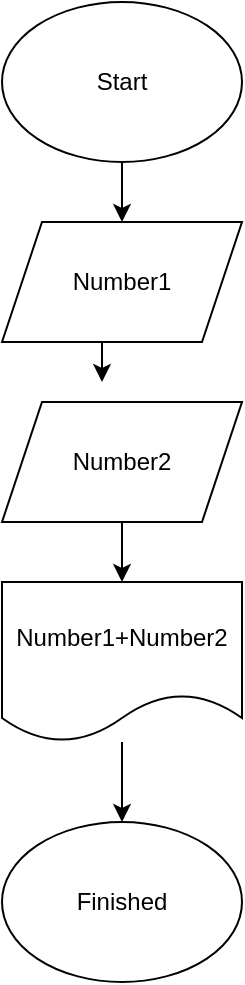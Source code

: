 <mxfile version="14.2.9" type="github">
  <diagram id="WLptHDuUrEjq5fwqjyCB" name="Page-1">
    <mxGraphModel dx="392" dy="685" grid="1" gridSize="10" guides="1" tooltips="1" connect="1" arrows="1" fold="1" page="1" pageScale="1" pageWidth="827" pageHeight="1169" math="0" shadow="0">
      <root>
        <mxCell id="0" />
        <mxCell id="1" parent="0" />
        <mxCell id="E6Bq7t6VjY74jGHtwaOP-8" value="" style="edgeStyle=orthogonalEdgeStyle;rounded=0;orthogonalLoop=1;jettySize=auto;html=1;" edge="1" parent="1" source="E6Bq7t6VjY74jGHtwaOP-3" target="E6Bq7t6VjY74jGHtwaOP-4">
          <mxGeometry relative="1" as="geometry" />
        </mxCell>
        <mxCell id="E6Bq7t6VjY74jGHtwaOP-3" value="Start" style="ellipse;whiteSpace=wrap;html=1;" vertex="1" parent="1">
          <mxGeometry x="120" y="10" width="120" height="80" as="geometry" />
        </mxCell>
        <mxCell id="E6Bq7t6VjY74jGHtwaOP-4" value="Number1" style="shape=parallelogram;perimeter=parallelogramPerimeter;whiteSpace=wrap;html=1;fixedSize=1;" vertex="1" parent="1">
          <mxGeometry x="120" y="120" width="120" height="60" as="geometry" />
        </mxCell>
        <mxCell id="E6Bq7t6VjY74jGHtwaOP-11" style="edgeStyle=orthogonalEdgeStyle;rounded=0;orthogonalLoop=1;jettySize=auto;html=1;exitX=0.5;exitY=1;exitDx=0;exitDy=0;" edge="1" parent="1" source="E6Bq7t6VjY74jGHtwaOP-4">
          <mxGeometry relative="1" as="geometry">
            <mxPoint x="170" y="200" as="targetPoint" />
          </mxGeometry>
        </mxCell>
        <mxCell id="E6Bq7t6VjY74jGHtwaOP-13" value="" style="edgeStyle=orthogonalEdgeStyle;rounded=0;orthogonalLoop=1;jettySize=auto;html=1;" edge="1" parent="1" source="E6Bq7t6VjY74jGHtwaOP-5" target="E6Bq7t6VjY74jGHtwaOP-6">
          <mxGeometry relative="1" as="geometry" />
        </mxCell>
        <mxCell id="E6Bq7t6VjY74jGHtwaOP-5" value="Number2" style="shape=parallelogram;perimeter=parallelogramPerimeter;whiteSpace=wrap;html=1;fixedSize=1;" vertex="1" parent="1">
          <mxGeometry x="120" y="210" width="120" height="60" as="geometry" />
        </mxCell>
        <mxCell id="E6Bq7t6VjY74jGHtwaOP-14" value="" style="edgeStyle=orthogonalEdgeStyle;rounded=0;orthogonalLoop=1;jettySize=auto;html=1;" edge="1" parent="1" source="E6Bq7t6VjY74jGHtwaOP-6" target="E6Bq7t6VjY74jGHtwaOP-7">
          <mxGeometry relative="1" as="geometry" />
        </mxCell>
        <mxCell id="E6Bq7t6VjY74jGHtwaOP-6" value="Number1+Number2" style="shape=document;whiteSpace=wrap;html=1;boundedLbl=1;" vertex="1" parent="1">
          <mxGeometry x="120" y="300" width="120" height="80" as="geometry" />
        </mxCell>
        <mxCell id="E6Bq7t6VjY74jGHtwaOP-7" value="Finished" style="ellipse;whiteSpace=wrap;html=1;" vertex="1" parent="1">
          <mxGeometry x="120" y="420" width="120" height="80" as="geometry" />
        </mxCell>
      </root>
    </mxGraphModel>
  </diagram>
</mxfile>
